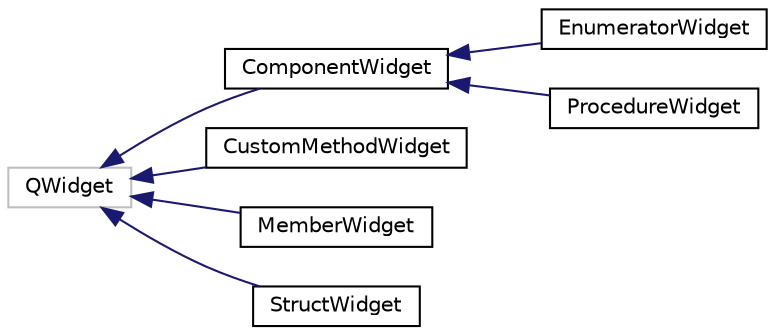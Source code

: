 digraph "Graphical Class Hierarchy"
{
 // LATEX_PDF_SIZE
  edge [fontname="Helvetica",fontsize="10",labelfontname="Helvetica",labelfontsize="10"];
  node [fontname="Helvetica",fontsize="10",shape=record];
  rankdir="LR";
  Node3 [label="QWidget",height=0.2,width=0.4,color="grey75", fillcolor="white", style="filled",tooltip=" "];
  Node3 -> Node0 [dir="back",color="midnightblue",fontsize="10",style="solid",fontname="Helvetica"];
  Node0 [label="ComponentWidget",height=0.2,width=0.4,color="black", fillcolor="white", style="filled",URL="$classComponentWidget.html",tooltip="Class that represents a component widget."];
  Node0 -> Node1 [dir="back",color="midnightblue",fontsize="10",style="solid",fontname="Helvetica"];
  Node1 [label="EnumeratorWidget",height=0.2,width=0.4,color="black", fillcolor="white", style="filled",URL="$classEnumeratorWidget.html",tooltip="Class representing the widget for enumerators."];
  Node0 -> Node2 [dir="back",color="midnightblue",fontsize="10",style="solid",fontname="Helvetica"];
  Node2 [label="ProcedureWidget",height=0.2,width=0.4,color="black", fillcolor="white", style="filled",URL="$classProcedureWidget.html",tooltip="Class representing a procedure's widget."];
  Node3 -> Node7 [dir="back",color="midnightblue",fontsize="10",style="solid",fontname="Helvetica"];
  Node7 [label="CustomMethodWidget",height=0.2,width=0.4,color="black", fillcolor="white", style="filled",URL="$classCustomMethodWidget.html",tooltip="Class representing the widget for a custom method."];
  Node3 -> Node8 [dir="back",color="midnightblue",fontsize="10",style="solid",fontname="Helvetica"];
  Node8 [label="MemberWidget",height=0.2,width=0.4,color="black", fillcolor="white", style="filled",URL="$classMemberWidget.html",tooltip="Class representing a widget for a member object."];
  Node3 -> Node9 [dir="back",color="midnightblue",fontsize="10",style="solid",fontname="Helvetica"];
  Node9 [label="StructWidget",height=0.2,width=0.4,color="black", fillcolor="white", style="filled",URL="$classStructWidget.html",tooltip="Class representing a struct's widget."];
}
